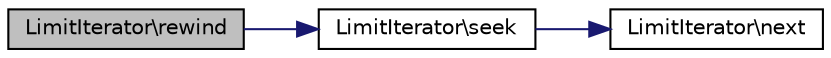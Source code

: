 digraph "LimitIterator\rewind"
{
  edge [fontname="Helvetica",fontsize="10",labelfontname="Helvetica",labelfontsize="10"];
  node [fontname="Helvetica",fontsize="10",shape=record];
  rankdir="LR";
  Node1 [label="LimitIterator\\rewind",height=0.2,width=0.4,color="black", fillcolor="grey75", style="filled" fontcolor="black"];
  Node1 -> Node2 [color="midnightblue",fontsize="10",style="solid",fontname="Helvetica"];
  Node2 [label="LimitIterator\\seek",height=0.2,width=0.4,color="black", fillcolor="white", style="filled",URL="$classLimitIterator.html#a68ceaec882e17304b75402817d89571a",tooltip="Seek to specified position. "];
  Node2 -> Node3 [color="midnightblue",fontsize="10",style="solid",fontname="Helvetica"];
  Node3 [label="LimitIterator\\next",height=0.2,width=0.4,color="black", fillcolor="white", style="filled",URL="$classLimitIterator.html#a2fb384a538c20a33a2eae8f747fed9ea",tooltip="Forward to nect element. "];
}
